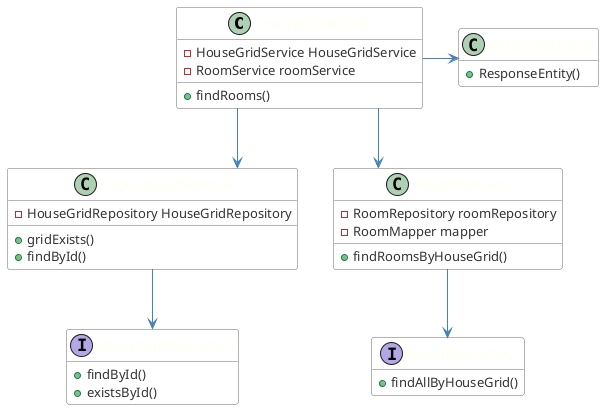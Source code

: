 @startuml


skinparam linetype ortho
hide empty members

skinparam class {
	ArrowColor SteelBlue
	BorderColor Dimgray
	HeaderBackgroundColor SteelBlue
	BackgroundColor White
	FontName Calibri bold
	AttributeFontColor #333
	AttributeFontName Calibri
	AttributeFontSize 13
	FontColor Ivory
	FontSize 15
}


hide empty members



class HouseGridCTRL{

-HouseGridService HouseGridService
-RoomService roomService


+findRooms()

}

class HouseGridService{

- HouseGridRepository HouseGridRepository

+gridExists()
+findById()

}

Interface HouseGridRepository {

+findById()
+existsById()

}

class RoomService{

-RoomRepository roomRepository
-RoomMapper mapper

+findRoomsByHouseGrid()


}

Interface RoomRepository{

+findAllByHouseGrid()

}

class ResponseEntity{

+ResponseEntity()
}






HouseGridCTRL --> HouseGridService

HouseGridCTRL --> RoomService

HouseGridService --> HouseGridRepository

RoomService --> RoomRepository

HouseGridCTRL -> ResponseEntity



@enduml